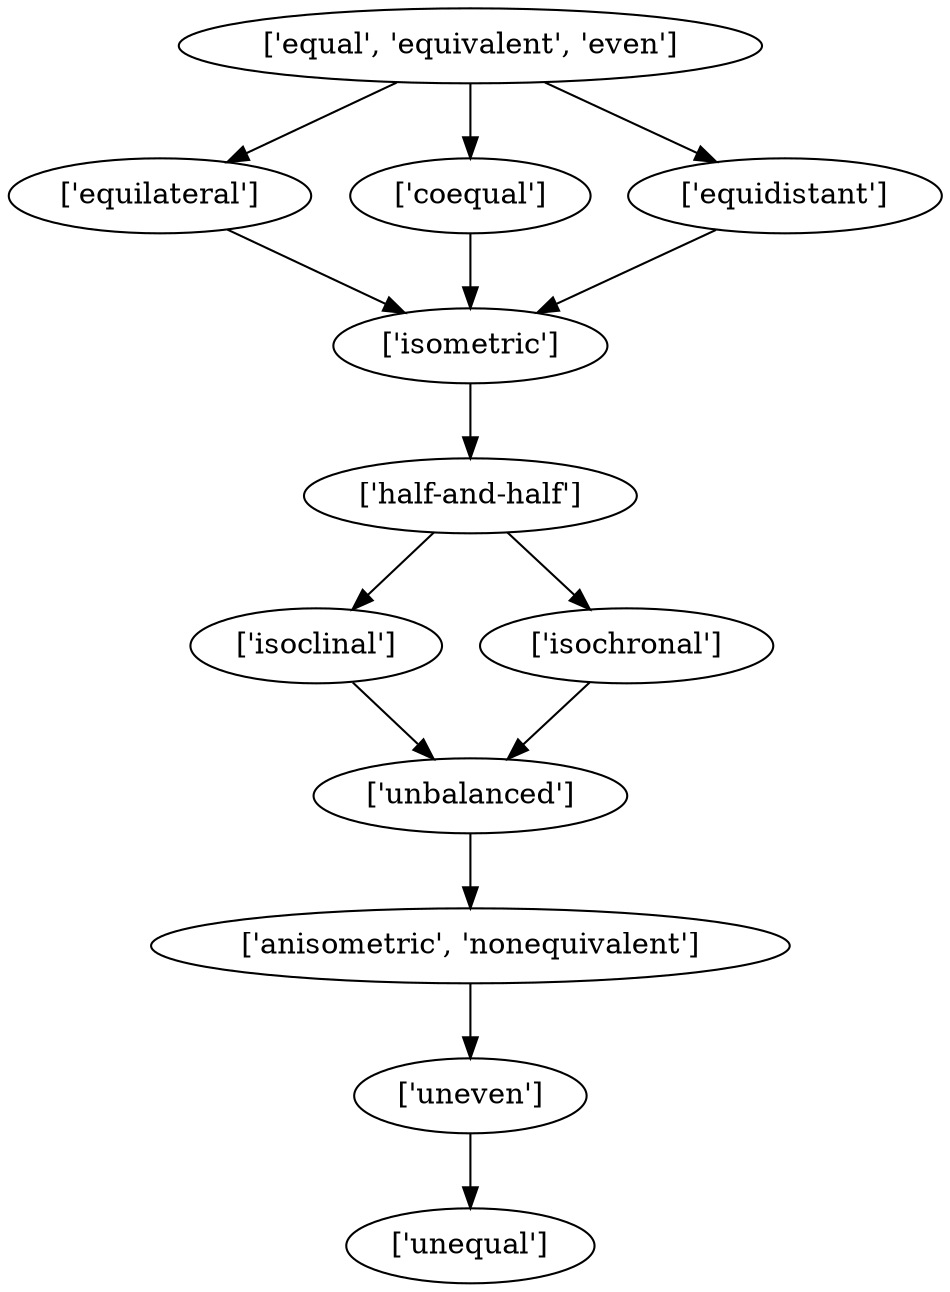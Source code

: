 strict digraph  {
	"['isometric']" -> "['half-and-half']";
	"['half-and-half']" -> "['isoclinal']";
	"['half-and-half']" -> "['isochronal']";
	"['isoclinal']" -> "['unbalanced']";
	"['isochronal']" -> "['unbalanced']";
	"['equilateral']" -> "['isometric']";
	"['coequal']" -> "['isometric']";
	"['equal', 'equivalent', 'even']" -> "['equilateral']";
	"['equal', 'equivalent', 'even']" -> "['coequal']";
	"['equal', 'equivalent', 'even']" -> "['equidistant']";
	"['equidistant']" -> "['isometric']";
	"['unbalanced']" -> "['anisometric', 'nonequivalent']";
	"['anisometric', 'nonequivalent']" -> "['uneven']";
	"['uneven']" -> "['unequal']";
}
